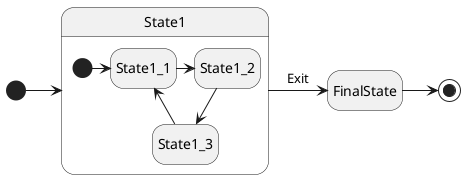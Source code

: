 @startuml
hide empty description
state State1 {    
    [*] -> State1_1
    State1_1 -> State1_2
    State1_2 --> State1_3
    State1_3 --> State1_1
}

[*] -> State1
State1 -> FinalState : Exit
FinalState -> [*]
@enduml